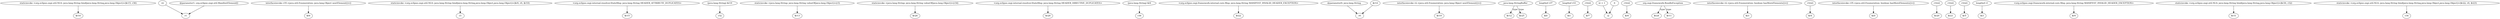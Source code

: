 digraph g {
0[label="staticinvoke <org.eclipse.osgi.util.NLS: java.lang.String bind(java.lang.String,java.lang.Object)>($r15, r36)"]
1[label="$r16"]
0->1[label=""]
2[label="r2"]
3[label="r1"]
2->3[label=""]
4[label="interfaceinvoke r35.<java.util.Enumeration: java.lang.Object nextElement()>()"]
5[label="$r6"]
4->5[label=""]
6[label="staticinvoke <org.eclipse.osgi.util.NLS: java.lang.String bind(java.lang.String,java.lang.Object,java.lang.Object)>($r9, r0, $r10)"]
7[label="r3"]
6->7[label=""]
8[label="<org.eclipse.osgi.internal.resolver.StateMsg: java.lang.String HEADER_ATTRIBUTE_DUPLICATES>"]
9[label="$r15"]
8->9[label=""]
10[label="(java.lang.String) $r19"]
11[label="r32"]
10->11[label=""]
12[label="staticinvoke <java.lang.String: java.lang.String valueOf(java.lang.Object)>(r3)"]
13[label="$r13"]
12->13[label=""]
14[label="staticinvoke <java.lang.String: java.lang.String valueOf(java.lang.Object)>(r34)"]
15[label="$r26"]
14->15[label=""]
16[label="<org.eclipse.osgi.internal.resolver.StateMsg: java.lang.String HEADER_DIRECTIVE_DUPLICATES>"]
17[label="$r28"]
16->17[label=""]
18[label="(java.lang.String) $r6"]
19[label="r36"]
18->19[label=""]
20[label="@parameter1: org.eclipse.osgi.util.ManifestElement[]"]
20->3[label=""]
21[label="<org.eclipse.osgi.framework.internal.core.Msg: java.lang.String MANIFEST_INVALID_HEADER_EXCEPTION>"]
22[label="$r22"]
21->22[label=""]
23[label="@parameter0: java.lang.String"]
24[label="r0"]
23->24[label=""]
25[label="interfaceinvoke r2.<java.util.Enumeration: java.lang.Object nextElement()>()"]
26[label="$r19"]
25->26[label=""]
27[label="java.lang.StringBuffer"]
28[label="$r12"]
27->28[label="type"]
29[label="lengthof r37"]
30[label="$i0"]
29->30[label=""]
31[label="lengthof r33"]
32[label="$i1"]
31->32[label=""]
33[label="r1[i2]"]
34[label="$r7"]
33->34[label=""]
35[label="i2 + 1"]
36[label="i2"]
35->36[label=""]
37[label="r1[i2]"]
38[label="$r8"]
37->38[label=""]
39[label="org.osgi.framework.BundleException"]
40[label="$r24"]
39->40[label="type"]
41[label="interfaceinvoke r2.<java.util.Enumeration: boolean hasMoreElements()>()"]
42[label="$z1"]
41->42[label=""]
43[label="r1[i2]"]
44[label="$r4"]
43->44[label=""]
45[label="interfaceinvoke r35.<java.util.Enumeration: boolean hasMoreElements()>()"]
46[label="$z0"]
45->46[label=""]
47[label="r1[i2]"]
48[label="$r20"]
47->48[label=""]
49[label="r1[i2]"]
50[label="$r21"]
49->50[label=""]
51[label="0"]
51->36[label=""]
52[label="r1[i2]"]
53[label="$r5"]
52->53[label=""]
54[label="lengthof r1"]
55[label="$i3"]
54->55[label=""]
56[label="<org.eclipse.osgi.framework.internal.core.Msg: java.lang.String MANIFEST_INVALID_HEADER_EXCEPTION>"]
57[label="$r9"]
56->57[label=""]
58[label="staticinvoke <org.eclipse.osgi.util.NLS: java.lang.String bind(java.lang.String,java.lang.Object)>($r30, r32)"]
59[label="$r31"]
58->59[label=""]
60[label="$r14"]
60->24[label=""]
61[label="staticinvoke <org.eclipse.osgi.util.NLS: java.lang.String bind(java.lang.String,java.lang.Object,java.lang.Object)>($r22, r0, $r23)"]
62[label="r34"]
61->62[label=""]
63[label="$r11"]
39->63[label="type"]
64[label="$r25"]
27->64[label="type"]
}